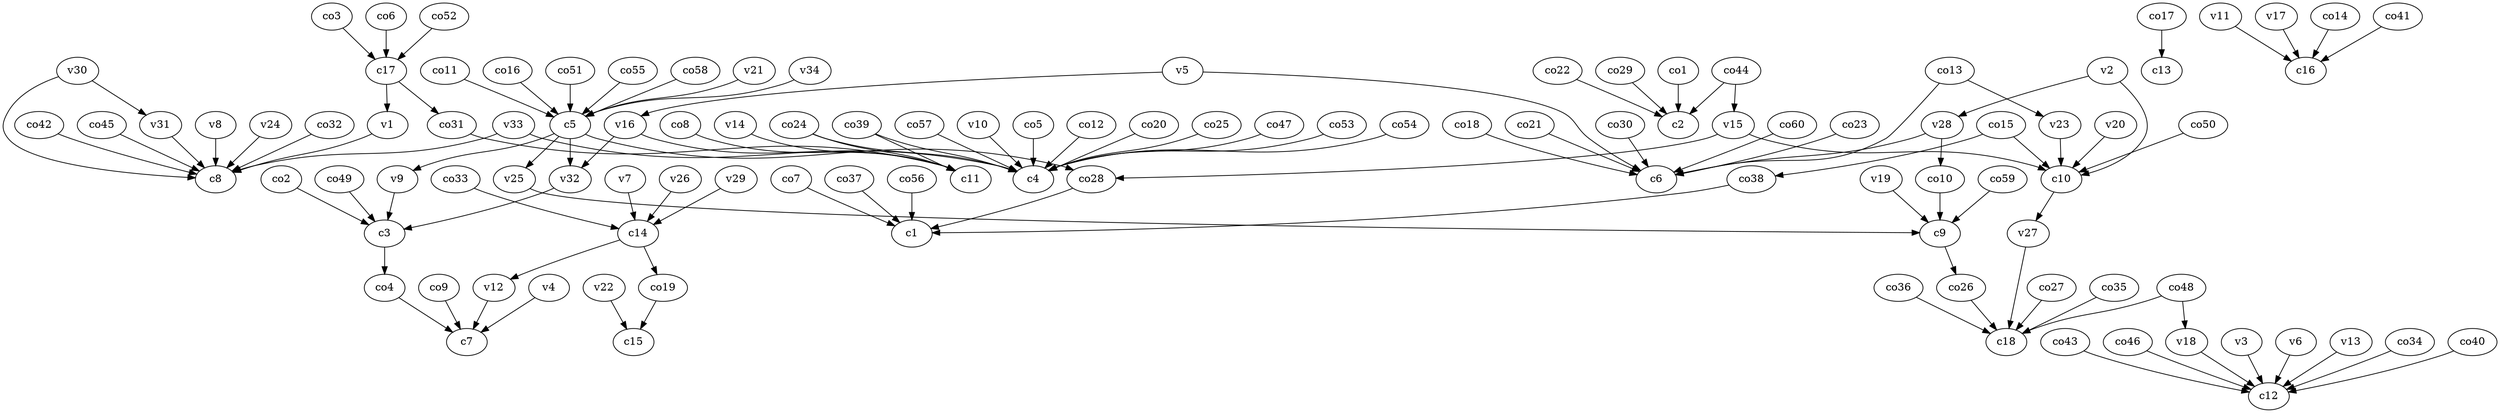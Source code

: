 strict digraph  {
c1;
c2;
c3;
c4;
c5;
c6;
c7;
c8;
c9;
c10;
c11;
c12;
c13;
c14;
c15;
c16;
c17;
c18;
v1;
v2;
v3;
v4;
v5;
v6;
v7;
v8;
v9;
v10;
v11;
v12;
v13;
v14;
v15;
v16;
v17;
v18;
v19;
v20;
v21;
v22;
v23;
v24;
v25;
v26;
v27;
v28;
v29;
v30;
v31;
v32;
v33;
v34;
co1;
co2;
co3;
co4;
co5;
co6;
co7;
co8;
co9;
co10;
co11;
co12;
co13;
co14;
co15;
co16;
co17;
co18;
co19;
co20;
co21;
co22;
co23;
co24;
co25;
co26;
co27;
co28;
co29;
co30;
co31;
co32;
co33;
co34;
co35;
co36;
co37;
co38;
co39;
co40;
co41;
co42;
co43;
co44;
co45;
co46;
co47;
co48;
co49;
co50;
co51;
co52;
co53;
co54;
co55;
co56;
co57;
co58;
co59;
co60;
c3 -> co4  [weight=1];
c5 -> v9  [weight=1];
c5 -> co28  [weight=1];
c5 -> v25  [weight=1];
c5 -> v32  [weight=1];
c9 -> co26  [weight=1];
c10 -> v27  [weight=1];
c14 -> co19  [weight=1];
c14 -> v12  [weight=1];
c17 -> v1  [weight=1];
c17 -> co31  [weight=1];
v1 -> c8  [weight=1];
v2 -> c10  [weight=1];
v2 -> v28  [weight=1];
v3 -> c12  [weight=1];
v4 -> c7  [weight=1];
v5 -> c6  [weight=1];
v5 -> v16  [weight=1];
v6 -> c12  [weight=1];
v7 -> c14  [weight=1];
v8 -> c8  [weight=1];
v9 -> c3  [weight=1];
v10 -> c4  [weight=1];
v11 -> c16  [weight=1];
v12 -> c7  [weight=1];
v13 -> c12  [weight=1];
v14 -> c11  [weight=1];
v15 -> c10  [weight=1];
v15 -> co28  [weight=1];
v16 -> c11  [weight=1];
v16 -> v32  [weight=1];
v17 -> c16  [weight=1];
v18 -> c12  [weight=1];
v19 -> c9  [weight=1];
v20 -> c10  [weight=1];
v21 -> c5  [weight=1];
v22 -> c15  [weight=1];
v23 -> c10  [weight=1];
v24 -> c8  [weight=1];
v25 -> c9  [weight=1];
v26 -> c14  [weight=1];
v27 -> c18  [weight=1];
v28 -> c6  [weight=1];
v28 -> co10  [weight=1];
v29 -> c14  [weight=1];
v30 -> c8  [weight=1];
v30 -> v31  [weight=1];
v31 -> c8  [weight=1];
v32 -> c3  [weight=1];
v33 -> c4  [weight=1];
v33 -> c8  [weight=1];
v34 -> c5  [weight=1];
co1 -> c2  [weight=1];
co2 -> c3  [weight=1];
co3 -> c17  [weight=1];
co4 -> c7  [weight=1];
co5 -> c4  [weight=1];
co6 -> c17  [weight=1];
co7 -> c1  [weight=1];
co8 -> c11  [weight=1];
co9 -> c7  [weight=1];
co10 -> c9  [weight=1];
co11 -> c5  [weight=1];
co12 -> c4  [weight=1];
co13 -> c6  [weight=1];
co13 -> v23  [weight=1];
co14 -> c16  [weight=1];
co15 -> c10  [weight=1];
co15 -> co38  [weight=1];
co16 -> c5  [weight=1];
co17 -> c13  [weight=1];
co18 -> c6  [weight=1];
co19 -> c15  [weight=1];
co20 -> c4  [weight=1];
co21 -> c6  [weight=1];
co22 -> c2  [weight=1];
co23 -> c6  [weight=1];
co24 -> c11  [weight=1];
co24 -> c4  [weight=1];
co25 -> c4  [weight=1];
co26 -> c18  [weight=1];
co27 -> c18  [weight=1];
co28 -> c1  [weight=1];
co29 -> c2  [weight=1];
co30 -> c6  [weight=1];
co31 -> c11  [weight=1];
co32 -> c8  [weight=1];
co33 -> c14  [weight=1];
co34 -> c12  [weight=1];
co35 -> c18  [weight=1];
co36 -> c18  [weight=1];
co37 -> c1  [weight=1];
co38 -> c1  [weight=1];
co39 -> c4  [weight=1];
co39 -> c11  [weight=1];
co40 -> c12  [weight=1];
co41 -> c16  [weight=1];
co42 -> c8  [weight=1];
co43 -> c12  [weight=1];
co44 -> c2  [weight=1];
co44 -> v15  [weight=1];
co45 -> c8  [weight=1];
co46 -> c12  [weight=1];
co47 -> c4  [weight=1];
co48 -> c18  [weight=1];
co48 -> v18  [weight=1];
co49 -> c3  [weight=1];
co50 -> c10  [weight=1];
co51 -> c5  [weight=1];
co52 -> c17  [weight=1];
co53 -> c4  [weight=1];
co54 -> c4  [weight=1];
co55 -> c5  [weight=1];
co56 -> c1  [weight=1];
co57 -> c4  [weight=1];
co58 -> c5  [weight=1];
co59 -> c9  [weight=1];
co60 -> c6  [weight=1];
}
